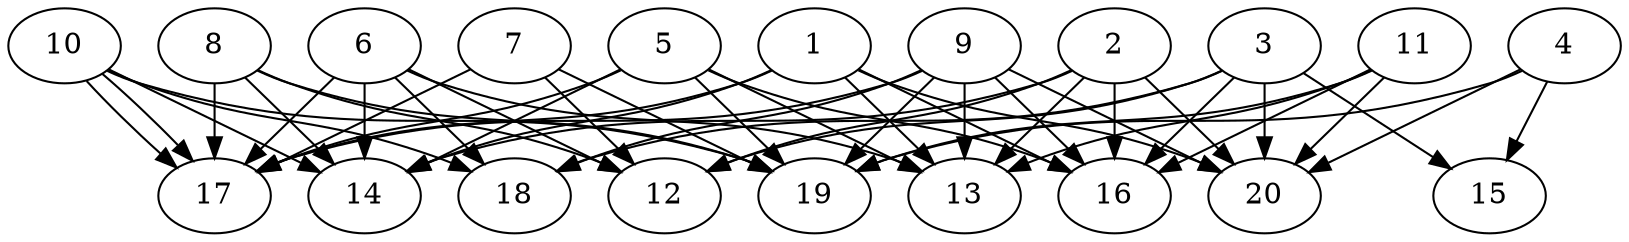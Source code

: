 // DAG automatically generated by daggen at Tue Jul 23 14:29:40 2019
// ./daggen --dot -n 20 --ccr 0.3 --fat 0.7 --regular 0.5 --density 0.7 --mindata 5242880 --maxdata 52428800 
digraph G {
  1 [size="78854827", alpha="0.04", expect_size="23656448"] 
  1 -> 13 [size ="23656448"]
  1 -> 14 [size ="23656448"]
  1 -> 16 [size ="23656448"]
  1 -> 17 [size ="23656448"]
  1 -> 20 [size ="23656448"]
  2 [size="153241600", alpha="0.18", expect_size="45972480"] 
  2 -> 12 [size ="45972480"]
  2 -> 13 [size ="45972480"]
  2 -> 14 [size ="45972480"]
  2 -> 16 [size ="45972480"]
  2 -> 20 [size ="45972480"]
  3 [size="167010987", alpha="0.16", expect_size="50103296"] 
  3 -> 12 [size ="50103296"]
  3 -> 15 [size ="50103296"]
  3 -> 16 [size ="50103296"]
  3 -> 18 [size ="50103296"]
  3 -> 20 [size ="50103296"]
  4 [size="43069440", alpha="0.13", expect_size="12920832"] 
  4 -> 15 [size ="12920832"]
  4 -> 19 [size ="12920832"]
  4 -> 20 [size ="12920832"]
  5 [size="162740907", alpha="0.09", expect_size="48822272"] 
  5 -> 13 [size ="48822272"]
  5 -> 14 [size ="48822272"]
  5 -> 16 [size ="48822272"]
  5 -> 17 [size ="48822272"]
  5 -> 19 [size ="48822272"]
  6 [size="118568960", alpha="0.01", expect_size="35570688"] 
  6 -> 12 [size ="35570688"]
  6 -> 13 [size ="35570688"]
  6 -> 14 [size ="35570688"]
  6 -> 17 [size ="35570688"]
  6 -> 18 [size ="35570688"]
  7 [size="58600107", alpha="0.07", expect_size="17580032"] 
  7 -> 12 [size ="17580032"]
  7 -> 17 [size ="17580032"]
  7 -> 19 [size ="17580032"]
  8 [size="65969493", alpha="0.10", expect_size="19790848"] 
  8 -> 12 [size ="19790848"]
  8 -> 14 [size ="19790848"]
  8 -> 17 [size ="19790848"]
  8 -> 19 [size ="19790848"]
  9 [size="144520533", alpha="0.09", expect_size="43356160"] 
  9 -> 13 [size ="43356160"]
  9 -> 16 [size ="43356160"]
  9 -> 17 [size ="43356160"]
  9 -> 18 [size ="43356160"]
  9 -> 19 [size ="43356160"]
  9 -> 20 [size ="43356160"]
  10 [size="72611840", alpha="0.09", expect_size="21783552"] 
  10 -> 14 [size ="21783552"]
  10 -> 17 [size ="21783552"]
  10 -> 17 [size ="21783552"]
  10 -> 18 [size ="21783552"]
  10 -> 19 [size ="21783552"]
  11 [size="35901440", alpha="0.13", expect_size="10770432"] 
  11 -> 13 [size ="10770432"]
  11 -> 16 [size ="10770432"]
  11 -> 19 [size ="10770432"]
  11 -> 20 [size ="10770432"]
  12 [size="65815893", alpha="0.08", expect_size="19744768"] 
  13 [size="46612480", alpha="0.12", expect_size="13983744"] 
  14 [size="170137600", alpha="0.13", expect_size="51041280"] 
  15 [size="113718613", alpha="0.16", expect_size="34115584"] 
  16 [size="30208000", alpha="0.15", expect_size="9062400"] 
  17 [size="40287573", alpha="0.04", expect_size="12086272"] 
  18 [size="96498347", alpha="0.13", expect_size="28949504"] 
  19 [size="18039467", alpha="0.01", expect_size="5411840"] 
  20 [size="92658347", alpha="0.18", expect_size="27797504"] 
}
